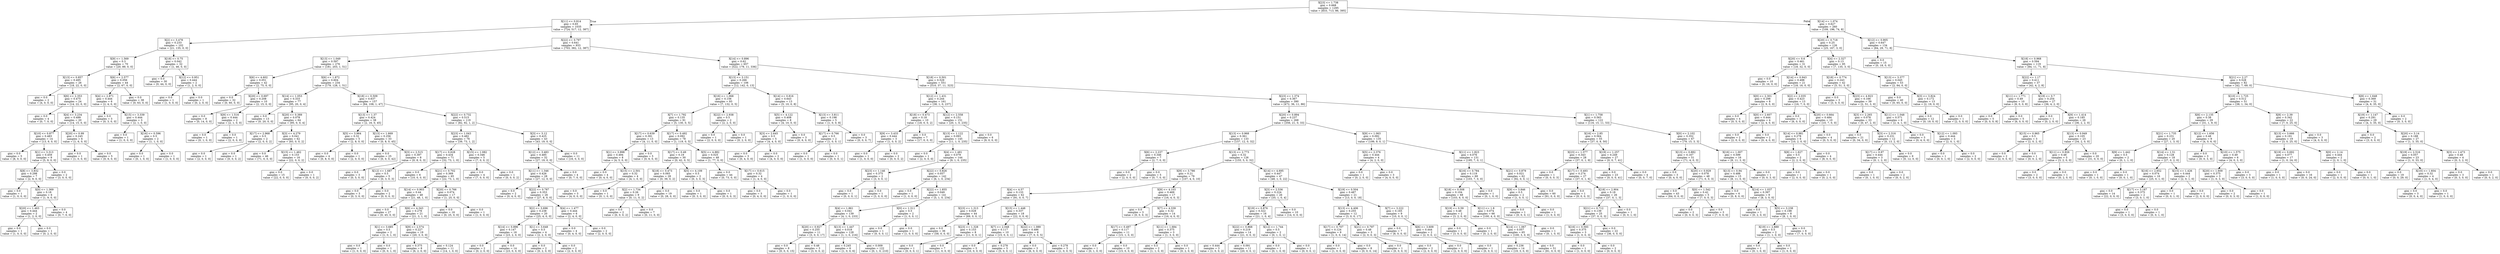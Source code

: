 digraph Tree {
node [shape=box] ;
0 [label="X[23] <= 1.738\ngini = 0.668\nsamples = 1295\nvalue = [833, 713, 86, 395]"] ;
1 [label="X[11] <= 0.914\ngini = 0.65\nsamples = 1035\nvalue = [724, 517, 12, 387]"] ;
0 -> 1 [labeldistance=2.5, labelangle=45, headlabel="True"] ;
2 [label="X[2] <= 3.478\ngini = 0.233\nsamples = 102\nvalue = [21, 135, 0, 0]"] ;
1 -> 2 ;
3 [label="X[9] <= 1.569\ngini = 0.3\nsamples = 70\nvalue = [20, 89, 0, 0]"] ;
2 -> 3 ;
4 [label="X[13] <= 0.857\ngini = 0.495\nsamples = 26\nvalue = [18, 22, 0, 0]"] ;
3 -> 4 ;
5 [label="gini = 0.0\nsamples = 2\nvalue = [4, 0, 0, 0]"] ;
4 -> 5 ;
6 [label="X[6] <= 2.353\ngini = 0.475\nsamples = 24\nvalue = [14, 22, 0, 0]"] ;
4 -> 6 ;
7 [label="gini = 0.0\nsamples = 4\nvalue = [0, 7, 0, 0]"] ;
6 -> 7 ;
8 [label="X[4] <= 3.234\ngini = 0.499\nsamples = 20\nvalue = [14, 15, 0, 0]"] ;
6 -> 8 ;
9 [label="X[10] <= 0.877\ngini = 0.483\nsamples = 14\nvalue = [13, 9, 0, 0]"] ;
8 -> 9 ;
10 [label="gini = 0.0\nsamples = 5\nvalue = [8, 0, 0, 0]"] ;
9 -> 10 ;
11 [label="X[1] <= 3.313\ngini = 0.459\nsamples = 9\nvalue = [5, 9, 0, 0]"] ;
9 -> 11 ;
12 [label="X[8] <= 3.832\ngini = 0.298\nsamples = 7\nvalue = [2, 9, 0, 0]"] ;
11 -> 12 ;
13 [label="gini = 0.0\nsamples = 1\nvalue = [1, 0, 0, 0]"] ;
12 -> 13 ;
14 [label="X[0] <= 1.369\ngini = 0.18\nsamples = 6\nvalue = [1, 9, 0, 0]"] ;
12 -> 14 ;
15 [label="X[20] <= 1.463\ngini = 0.444\nsamples = 2\nvalue = [1, 2, 0, 0]"] ;
14 -> 15 ;
16 [label="gini = 0.0\nsamples = 1\nvalue = [1, 0, 0, 0]"] ;
15 -> 16 ;
17 [label="gini = 0.0\nsamples = 1\nvalue = [0, 2, 0, 0]"] ;
15 -> 17 ;
18 [label="gini = 0.0\nsamples = 4\nvalue = [0, 7, 0, 0]"] ;
14 -> 18 ;
19 [label="gini = 0.0\nsamples = 2\nvalue = [3, 0, 0, 0]"] ;
11 -> 19 ;
20 [label="X[20] <= 0.99\ngini = 0.245\nsamples = 6\nvalue = [1, 6, 0, 0]"] ;
8 -> 20 ;
21 [label="gini = 0.0\nsamples = 1\nvalue = [1, 0, 0, 0]"] ;
20 -> 21 ;
22 [label="gini = 0.0\nsamples = 5\nvalue = [0, 6, 0, 0]"] ;
20 -> 22 ;
23 [label="X[6] <= 2.577\ngini = 0.056\nsamples = 44\nvalue = [2, 67, 0, 0]"] ;
3 -> 23 ;
24 [label="X[4] <= 2.871\ngini = 0.444\nsamples = 6\nvalue = [2, 4, 0, 0]"] ;
23 -> 24 ;
25 [label="gini = 0.0\nsamples = 3\nvalue = [0, 3, 0, 0]"] ;
24 -> 25 ;
26 [label="X[15] <= 3.339\ngini = 0.444\nsamples = 3\nvalue = [2, 1, 0, 0]"] ;
24 -> 26 ;
27 [label="gini = 0.0\nsamples = 1\nvalue = [1, 0, 0, 0]"] ;
26 -> 27 ;
28 [label="X[16] <= 0.596\ngini = 0.5\nsamples = 2\nvalue = [1, 1, 0, 0]"] ;
26 -> 28 ;
29 [label="gini = 0.0\nsamples = 1\nvalue = [0, 1, 0, 0]"] ;
28 -> 29 ;
30 [label="gini = 0.0\nsamples = 1\nvalue = [1, 0, 0, 0]"] ;
28 -> 30 ;
31 [label="gini = 0.0\nsamples = 38\nvalue = [0, 63, 0, 0]"] ;
23 -> 31 ;
32 [label="X[18] <= 0.75\ngini = 0.042\nsamples = 32\nvalue = [1, 46, 0, 0]"] ;
2 -> 32 ;
33 [label="gini = 0.0\nsamples = 30\nvalue = [0, 44, 0, 0]"] ;
32 -> 33 ;
34 [label="X[12] <= 0.951\ngini = 0.444\nsamples = 2\nvalue = [1, 2, 0, 0]"] ;
32 -> 34 ;
35 [label="gini = 0.0\nsamples = 1\nvalue = [1, 0, 0, 0]"] ;
34 -> 35 ;
36 [label="gini = 0.0\nsamples = 1\nvalue = [0, 2, 0, 0]"] ;
34 -> 36 ;
37 [label="X[22] <= 0.797\ngini = 0.641\nsamples = 933\nvalue = [703, 382, 12, 387]"] ;
1 -> 37 ;
38 [label="X[13] <= 1.049\ngini = 0.597\nsamples = 276\nvalue = [181, 203, 1, 51]"] ;
37 -> 38 ;
39 [label="X[6] <= 4.602\ngini = 0.051\nsamples = 42\nvalue = [2, 75, 0, 0]"] ;
38 -> 39 ;
40 [label="gini = 0.0\nsamples = 32\nvalue = [0, 60, 0, 0]"] ;
39 -> 40 ;
41 [label="X[20] <= 0.697\ngini = 0.208\nsamples = 10\nvalue = [2, 15, 0, 0]"] ;
39 -> 41 ;
42 [label="gini = 0.0\nsamples = 8\nvalue = [0, 14, 0, 0]"] ;
41 -> 42 ;
43 [label="X[9] <= 1.516\ngini = 0.444\nsamples = 2\nvalue = [2, 1, 0, 0]"] ;
41 -> 43 ;
44 [label="gini = 0.0\nsamples = 1\nvalue = [0, 1, 0, 0]"] ;
43 -> 44 ;
45 [label="gini = 0.0\nsamples = 1\nvalue = [2, 0, 0, 0]"] ;
43 -> 45 ;
46 [label="X[6] <= 1.872\ngini = 0.604\nsamples = 234\nvalue = [179, 128, 1, 51]"] ;
38 -> 46 ;
47 [label="X[14] <= 1.053\ngini = 0.333\nsamples = 77\nvalue = [95, 20, 0, 4]"] ;
46 -> 47 ;
48 [label="gini = 0.0\nsamples = 13\nvalue = [0, 20, 0, 0]"] ;
47 -> 48 ;
49 [label="X[20] <= 0.389\ngini = 0.078\nsamples = 64\nvalue = [95, 0, 0, 4]"] ;
47 -> 49 ;
50 [label="X[17] <= 2.968\ngini = 0.5\nsamples = 2\nvalue = [2, 0, 0, 2]"] ;
49 -> 50 ;
51 [label="gini = 0.0\nsamples = 1\nvalue = [2, 0, 0, 0]"] ;
50 -> 51 ;
52 [label="gini = 0.0\nsamples = 1\nvalue = [0, 0, 0, 2]"] ;
50 -> 52 ;
53 [label="X[3] <= 4.279\ngini = 0.041\nsamples = 62\nvalue = [93, 0, 0, 2]"] ;
49 -> 53 ;
54 [label="gini = 0.0\nsamples = 46\nvalue = [71, 0, 0, 0]"] ;
53 -> 54 ;
55 [label="X[15] <= 1.462\ngini = 0.153\nsamples = 16\nvalue = [22, 0, 0, 2]"] ;
53 -> 55 ;
56 [label="gini = 0.0\nsamples = 15\nvalue = [22, 0, 0, 0]"] ;
55 -> 56 ;
57 [label="gini = 0.0\nsamples = 1\nvalue = [0, 0, 0, 2]"] ;
55 -> 57 ;
58 [label="X[18] <= 0.509\ngini = 0.637\nsamples = 157\nvalue = [84, 108, 1, 47]"] ;
46 -> 58 ;
59 [label="X[13] <= 1.37\ngini = 0.424\nsamples = 38\nvalue = [2, 16, 0, 45]"] ;
58 -> 59 ;
60 [label="X[5] <= 3.964\ngini = 0.32\nsamples = 5\nvalue = [2, 8, 0, 0]"] ;
59 -> 60 ;
61 [label="gini = 0.0\nsamples = 4\nvalue = [0, 8, 0, 0]"] ;
60 -> 61 ;
62 [label="gini = 0.0\nsamples = 1\nvalue = [2, 0, 0, 0]"] ;
60 -> 62 ;
63 [label="X[13] <= 1.669\ngini = 0.256\nsamples = 33\nvalue = [0, 8, 0, 45]"] ;
59 -> 63 ;
64 [label="gini = 0.0\nsamples = 25\nvalue = [0, 0, 0, 42]"] ;
63 -> 64 ;
65 [label="X[3] <= 2.515\ngini = 0.397\nsamples = 8\nvalue = [0, 8, 0, 3]"] ;
63 -> 65 ;
66 [label="gini = 0.0\nsamples = 3\nvalue = [0, 5, 0, 0]"] ;
65 -> 66 ;
67 [label="X[12] <= 1.687\ngini = 0.5\nsamples = 5\nvalue = [0, 3, 0, 3]"] ;
65 -> 67 ;
68 [label="gini = 0.0\nsamples = 3\nvalue = [0, 3, 0, 0]"] ;
67 -> 68 ;
69 [label="gini = 0.0\nsamples = 2\nvalue = [0, 0, 0, 3]"] ;
67 -> 69 ;
70 [label="X[22] <= 0.732\ngini = 0.515\nsamples = 119\nvalue = [82, 92, 1, 2]"] ;
58 -> 70 ;
71 [label="X[23] <= 1.043\ngini = 0.482\nsamples = 76\nvalue = [39, 73, 1, 2]"] ;
70 -> 71 ;
72 [label="X[17] <= 0.628\ngini = 0.434\nsamples = 71\nvalue = [32, 73, 1, 0]"] ;
71 -> 72 ;
73 [label="gini = 0.0\nsamples = 6\nvalue = [10, 0, 0, 0]"] ;
72 -> 73 ;
74 [label="X[21] <= 0.702\ngini = 0.369\nsamples = 65\nvalue = [22, 73, 1, 0]"] ;
72 -> 74 ;
75 [label="X[14] <= 0.903\ngini = 0.44\nsamples = 48\nvalue = [21, 48, 1, 0]"] ;
74 -> 75 ;
76 [label="gini = 0.0\nsamples = 27\nvalue = [0, 45, 0, 0]"] ;
75 -> 76 ;
77 [label="X[6] <= 4.343\ngini = 0.278\nsamples = 21\nvalue = [21, 3, 1, 0]"] ;
75 -> 77 ;
78 [label="X[1] <= 3.685\ngini = 0.5\nsamples = 2\nvalue = [1, 0, 1, 0]"] ;
77 -> 78 ;
79 [label="gini = 0.0\nsamples = 1\nvalue = [1, 0, 0, 0]"] ;
78 -> 79 ;
80 [label="gini = 0.0\nsamples = 1\nvalue = [0, 0, 1, 0]"] ;
78 -> 80 ;
81 [label="X[9] <= 2.574\ngini = 0.227\nsamples = 19\nvalue = [20, 3, 0, 0]"] ;
77 -> 81 ;
82 [label="gini = 0.375\nsamples = 8\nvalue = [6, 2, 0, 0]"] ;
81 -> 82 ;
83 [label="gini = 0.124\nsamples = 11\nvalue = [14, 1, 0, 0]"] ;
81 -> 83 ;
84 [label="X[20] <= 0.766\ngini = 0.074\nsamples = 17\nvalue = [1, 25, 0, 0]"] ;
74 -> 84 ;
85 [label="gini = 0.0\nsamples = 16\nvalue = [0, 25, 0, 0]"] ;
84 -> 85 ;
86 [label="gini = 0.0\nsamples = 1\nvalue = [1, 0, 0, 0]"] ;
84 -> 86 ;
87 [label="X[15] <= 1.082\ngini = 0.346\nsamples = 5\nvalue = [7, 0, 0, 2]"] ;
71 -> 87 ;
88 [label="gini = 0.0\nsamples = 4\nvalue = [7, 0, 0, 0]"] ;
87 -> 88 ;
89 [label="gini = 0.0\nsamples = 1\nvalue = [0, 0, 0, 2]"] ;
87 -> 89 ;
90 [label="X[3] <= 3.12\ngini = 0.425\nsamples = 43\nvalue = [43, 19, 0, 0]"] ;
70 -> 90 ;
91 [label="X[12] <= 3.483\ngini = 0.485\nsamples = 32\nvalue = [27, 19, 0, 0]"] ;
90 -> 91 ;
92 [label="X[11] <= 1.346\ngini = 0.426\nsamples = 28\nvalue = [27, 12, 0, 0]"] ;
91 -> 92 ;
93 [label="gini = 0.0\nsamples = 2\nvalue = [0, 4, 0, 0]"] ;
92 -> 93 ;
94 [label="X[22] <= 0.787\ngini = 0.353\nsamples = 26\nvalue = [27, 8, 0, 0]"] ;
92 -> 94 ;
95 [label="X[2] <= 3.696\ngini = 0.238\nsamples = 20\nvalue = [25, 4, 0, 0]"] ;
94 -> 95 ;
96 [label="X[14] <= 0.896\ngini = 0.147\nsamples = 16\nvalue = [23, 2, 0, 0]"] ;
95 -> 96 ;
97 [label="gini = 0.0\nsamples = 2\nvalue = [0, 2, 0, 0]"] ;
96 -> 97 ;
98 [label="gini = 0.0\nsamples = 14\nvalue = [23, 0, 0, 0]"] ;
96 -> 98 ;
99 [label="X[1] <= 3.648\ngini = 0.5\nsamples = 4\nvalue = [2, 2, 0, 0]"] ;
95 -> 99 ;
100 [label="gini = 0.0\nsamples = 2\nvalue = [0, 2, 0, 0]"] ;
99 -> 100 ;
101 [label="gini = 0.0\nsamples = 2\nvalue = [2, 0, 0, 0]"] ;
99 -> 101 ;
102 [label="X[4] <= 1.477\ngini = 0.444\nsamples = 6\nvalue = [2, 4, 0, 0]"] ;
94 -> 102 ;
103 [label="gini = 0.0\nsamples = 4\nvalue = [0, 4, 0, 0]"] ;
102 -> 103 ;
104 [label="gini = 0.0\nsamples = 2\nvalue = [2, 0, 0, 0]"] ;
102 -> 104 ;
105 [label="gini = 0.0\nsamples = 4\nvalue = [0, 7, 0, 0]"] ;
91 -> 105 ;
106 [label="gini = 0.0\nsamples = 11\nvalue = [16, 0, 0, 0]"] ;
90 -> 106 ;
107 [label="X[14] <= 0.896\ngini = 0.62\nsamples = 657\nvalue = [522, 179, 11, 336]"] ;
37 -> 107 ;
108 [label="X[13] <= 3.151\ngini = 0.266\nsamples = 106\nvalue = [12, 142, 0, 13]"] ;
107 -> 108 ;
109 [label="X[16] <= 1.068\ngini = 0.156\nsamples = 93\nvalue = [7, 132, 0, 5]"] ;
108 -> 109 ;
110 [label="X[7] <= 1.792\ngini = 0.135\nsamples = 91\nvalue = [5, 130, 0, 5]"] ;
109 -> 110 ;
111 [label="X[17] <= 0.639\ngini = 0.391\nsamples = 13\nvalue = [4, 11, 0, 0]"] ;
110 -> 111 ;
112 [label="X[1] <= 3.998\ngini = 0.494\nsamples = 8\nvalue = [4, 5, 0, 0]"] ;
111 -> 112 ;
113 [label="gini = 0.0\nsamples = 4\nvalue = [0, 4, 0, 0]"] ;
112 -> 113 ;
114 [label="X[15] <= 2.501\ngini = 0.32\nsamples = 4\nvalue = [4, 1, 0, 0]"] ;
112 -> 114 ;
115 [label="gini = 0.0\nsamples = 3\nvalue = [4, 0, 0, 0]"] ;
114 -> 115 ;
116 [label="gini = 0.0\nsamples = 1\nvalue = [0, 1, 0, 0]"] ;
114 -> 116 ;
117 [label="gini = 0.0\nsamples = 5\nvalue = [0, 6, 0, 0]"] ;
111 -> 117 ;
118 [label="X[17] <= 0.492\ngini = 0.092\nsamples = 78\nvalue = [1, 119, 0, 5]"] ;
110 -> 118 ;
119 [label="X[17] <= 0.49\ngini = 0.19\nsamples = 30\nvalue = [0, 42, 0, 5]"] ;
118 -> 119 ;
120 [label="X[18] <= 0.473\ngini = 0.093\nsamples = 28\nvalue = [0, 39, 0, 2]"] ;
119 -> 120 ;
121 [label="X[2] <= 1.734\ngini = 0.26\nsamples = 9\nvalue = [0, 11, 0, 2]"] ;
120 -> 121 ;
122 [label="gini = 0.0\nsamples = 2\nvalue = [0, 0, 0, 2]"] ;
121 -> 122 ;
123 [label="gini = 0.0\nsamples = 7\nvalue = [0, 11, 0, 0]"] ;
121 -> 123 ;
124 [label="gini = 0.0\nsamples = 19\nvalue = [0, 28, 0, 0]"] ;
120 -> 124 ;
125 [label="X[5] <= 4.109\ngini = 0.5\nsamples = 2\nvalue = [0, 3, 0, 3]"] ;
119 -> 125 ;
126 [label="gini = 0.0\nsamples = 1\nvalue = [0, 3, 0, 0]"] ;
125 -> 126 ;
127 [label="gini = 0.0\nsamples = 1\nvalue = [0, 0, 0, 3]"] ;
125 -> 127 ;
128 [label="X[5] <= 4.882\ngini = 0.025\nsamples = 48\nvalue = [1, 77, 0, 0]"] ;
118 -> 128 ;
129 [label="gini = 0.0\nsamples = 44\nvalue = [0, 73, 0, 0]"] ;
128 -> 129 ;
130 [label="X[17] <= 0.615\ngini = 0.32\nsamples = 4\nvalue = [1, 4, 0, 0]"] ;
128 -> 130 ;
131 [label="gini = 0.0\nsamples = 3\nvalue = [0, 4, 0, 0]"] ;
130 -> 131 ;
132 [label="gini = 0.0\nsamples = 1\nvalue = [1, 0, 0, 0]"] ;
130 -> 132 ;
133 [label="X[22] <= 2.938\ngini = 0.5\nsamples = 2\nvalue = [2, 2, 0, 0]"] ;
109 -> 133 ;
134 [label="gini = 0.0\nsamples = 1\nvalue = [2, 0, 0, 0]"] ;
133 -> 134 ;
135 [label="gini = 0.0\nsamples = 1\nvalue = [0, 2, 0, 0]"] ;
133 -> 135 ;
136 [label="X[14] <= 0.816\ngini = 0.643\nsamples = 13\nvalue = [5, 10, 0, 8]"] ;
108 -> 136 ;
137 [label="X[5] <= 4.122\ngini = 0.408\nsamples = 8\nvalue = [4, 10, 0, 0]"] ;
136 -> 137 ;
138 [label="X[3] <= 2.645\ngini = 0.5\nsamples = 5\nvalue = [4, 4, 0, 0]"] ;
137 -> 138 ;
139 [label="gini = 0.0\nsamples = 3\nvalue = [0, 4, 0, 0]"] ;
138 -> 139 ;
140 [label="gini = 0.0\nsamples = 2\nvalue = [4, 0, 0, 0]"] ;
138 -> 140 ;
141 [label="gini = 0.0\nsamples = 3\nvalue = [0, 6, 0, 0]"] ;
137 -> 141 ;
142 [label="X[13] <= 3.811\ngini = 0.198\nsamples = 5\nvalue = [1, 0, 0, 8]"] ;
136 -> 142 ;
143 [label="X[17] <= 0.766\ngini = 0.5\nsamples = 2\nvalue = [1, 0, 0, 1]"] ;
142 -> 143 ;
144 [label="gini = 0.0\nsamples = 1\nvalue = [1, 0, 0, 0]"] ;
143 -> 144 ;
145 [label="gini = 0.0\nsamples = 1\nvalue = [0, 0, 0, 1]"] ;
143 -> 145 ;
146 [label="gini = 0.0\nsamples = 3\nvalue = [0, 0, 0, 7]"] ;
142 -> 146 ;
147 [label="X[18] <= 0.501\ngini = 0.529\nsamples = 551\nvalue = [510, 37, 11, 323]"] ;
107 -> 147 ;
148 [label="X[12] <= 1.431\ngini = 0.244\nsamples = 161\nvalue = [38, 1, 0, 237]"] ;
147 -> 148 ;
149 [label="X[18] <= 0.473\ngini = 0.18\nsamples = 10\nvalue = [18, 0, 0, 2]"] ;
148 -> 149 ;
150 [label="X[9] <= 3.433\ngini = 0.444\nsamples = 3\nvalue = [1, 0, 0, 2]"] ;
149 -> 150 ;
151 [label="gini = 0.0\nsamples = 1\nvalue = [1, 0, 0, 0]"] ;
150 -> 151 ;
152 [label="gini = 0.0\nsamples = 2\nvalue = [0, 0, 0, 2]"] ;
150 -> 152 ;
153 [label="gini = 0.0\nsamples = 7\nvalue = [17, 0, 0, 0]"] ;
149 -> 153 ;
154 [label="X[12] <= 2.558\ngini = 0.151\nsamples = 151\nvalue = [20, 1, 0, 235]"] ;
148 -> 154 ;
155 [label="X[13] <= 1.122\ngini = 0.093\nsamples = 145\nvalue = [11, 1, 0, 235]"] ;
154 -> 155 ;
156 [label="gini = 0.0\nsamples = 1\nvalue = [2, 0, 0, 0]"] ;
155 -> 156 ;
157 [label="X[4] <= 1.481\ngini = 0.079\nsamples = 144\nvalue = [9, 1, 0, 235]"] ;
155 -> 157 ;
158 [label="X[23] <= 1.146\ngini = 0.375\nsamples = 2\nvalue = [3, 0, 0, 1]"] ;
157 -> 158 ;
159 [label="gini = 0.0\nsamples = 1\nvalue = [0, 0, 0, 1]"] ;
158 -> 159 ;
160 [label="gini = 0.0\nsamples = 1\nvalue = [3, 0, 0, 0]"] ;
158 -> 160 ;
161 [label="X[22] <= 0.826\ngini = 0.057\nsamples = 142\nvalue = [6, 1, 0, 234]"] ;
157 -> 161 ;
162 [label="gini = 0.0\nsamples = 1\nvalue = [1, 0, 0, 0]"] ;
161 -> 162 ;
163 [label="X[22] <= 1.855\ngini = 0.049\nsamples = 141\nvalue = [5, 1, 0, 234]"] ;
161 -> 163 ;
164 [label="X[4] <= 1.861\ngini = 0.041\nsamples = 139\nvalue = [4, 1, 0, 233]"] ;
163 -> 164 ;
165 [label="X[20] <= 0.927\ngini = 0.255\nsamples = 11\nvalue = [3, 0, 0, 17]"] ;
164 -> 165 ;
166 [label="gini = 0.0\nsamples = 8\nvalue = [0, 0, 0, 15]"] ;
165 -> 166 ;
167 [label="gini = 0.48\nsamples = 3\nvalue = [3, 0, 0, 2]"] ;
165 -> 167 ;
168 [label="X[13] <= 1.447\ngini = 0.018\nsamples = 128\nvalue = [1, 1, 0, 216]"] ;
164 -> 168 ;
169 [label="gini = 0.245\nsamples = 6\nvalue = [1, 0, 0, 6]"] ;
168 -> 169 ;
170 [label="gini = 0.009\nsamples = 122\nvalue = [0, 1, 0, 210]"] ;
168 -> 170 ;
171 [label="X[0] <= 1.311\ngini = 0.5\nsamples = 2\nvalue = [1, 0, 0, 1]"] ;
163 -> 171 ;
172 [label="gini = 0.0\nsamples = 1\nvalue = [0, 0, 0, 1]"] ;
171 -> 172 ;
173 [label="gini = 0.0\nsamples = 1\nvalue = [1, 0, 0, 0]"] ;
171 -> 173 ;
174 [label="gini = 0.0\nsamples = 6\nvalue = [9, 0, 0, 0]"] ;
154 -> 174 ;
175 [label="X[23] <= 1.374\ngini = 0.367\nsamples = 390\nvalue = [472, 36, 11, 86]"] ;
147 -> 175 ;
176 [label="X[20] <= 0.894\ngini = 0.237\nsamples = 268\nvalue = [356, 21, 0, 33]"] ;
175 -> 176 ;
177 [label="X[13] <= 0.968\ngini = 0.361\nsamples = 133\nvalue = [157, 12, 0, 32]"] ;
176 -> 177 ;
178 [label="X[6] <= 2.237\ngini = 0.346\nsamples = 7\nvalue = [2, 7, 0, 0]"] ;
177 -> 178 ;
179 [label="gini = 0.0\nsamples = 2\nvalue = [2, 0, 0, 0]"] ;
178 -> 179 ;
180 [label="gini = 0.0\nsamples = 5\nvalue = [0, 7, 0, 0]"] ;
178 -> 180 ;
181 [label="X[13] <= 2.773\ngini = 0.32\nsamples = 126\nvalue = [155, 5, 0, 32]"] ;
177 -> 181 ;
182 [label="X[9] <= 3.786\ngini = 0.21\nsamples = 79\nvalue = [107, 4, 0, 10]"] ;
181 -> 182 ;
183 [label="X[4] <= 4.57\ngini = 0.133\nsamples = 62\nvalue = [91, 0, 0, 7]"] ;
182 -> 183 ;
184 [label="X[23] <= 1.313\ngini = 0.028\nsamples = 44\nvalue = [69, 0, 0, 1]"] ;
183 -> 184 ;
185 [label="gini = 0.0\nsamples = 36\nvalue = [58, 0, 0, 0]"] ;
184 -> 185 ;
186 [label="X[23] <= 1.328\ngini = 0.153\nsamples = 8\nvalue = [11, 0, 0, 1]"] ;
184 -> 186 ;
187 [label="gini = 0.0\nsamples = 1\nvalue = [0, 0, 0, 1]"] ;
186 -> 187 ;
188 [label="gini = 0.0\nsamples = 7\nvalue = [11, 0, 0, 0]"] ;
186 -> 188 ;
189 [label="X[15] <= 1.448\ngini = 0.337\nsamples = 18\nvalue = [22, 0, 0, 6]"] ;
183 -> 189 ;
190 [label="X[7] <= 2.048\ngini = 0.117\nsamples = 10\nvalue = [15, 0, 0, 1]"] ;
189 -> 190 ;
191 [label="gini = 0.0\nsamples = 5\nvalue = [10, 0, 0, 0]"] ;
190 -> 191 ;
192 [label="gini = 0.278\nsamples = 5\nvalue = [5, 0, 0, 1]"] ;
190 -> 192 ;
193 [label="X[22] <= 1.089\ngini = 0.486\nsamples = 8\nvalue = [7, 0, 0, 5]"] ;
189 -> 193 ;
194 [label="gini = 0.0\nsamples = 3\nvalue = [6, 0, 0, 0]"] ;
193 -> 194 ;
195 [label="gini = 0.278\nsamples = 5\nvalue = [1, 0, 0, 5]"] ;
193 -> 195 ;
196 [label="X[9] <= 4.103\ngini = 0.469\nsamples = 17\nvalue = [16, 4, 0, 3]"] ;
182 -> 196 ;
197 [label="gini = 0.0\nsamples = 3\nvalue = [0, 0, 0, 3]"] ;
196 -> 197 ;
198 [label="X[7] <= 4.339\ngini = 0.32\nsamples = 14\nvalue = [16, 4, 0, 0]"] ;
196 -> 198 ;
199 [label="X[17] <= 0.497\ngini = 0.117\nsamples = 11\nvalue = [15, 1, 0, 0]"] ;
198 -> 199 ;
200 [label="gini = 0.0\nsamples = 1\nvalue = [0, 1, 0, 0]"] ;
199 -> 200 ;
201 [label="gini = 0.0\nsamples = 10\nvalue = [15, 0, 0, 0]"] ;
199 -> 201 ;
202 [label="X[11] <= 1.684\ngini = 0.375\nsamples = 3\nvalue = [1, 3, 0, 0]"] ;
198 -> 202 ;
203 [label="gini = 0.5\nsamples = 2\nvalue = [1, 1, 0, 0]"] ;
202 -> 203 ;
204 [label="gini = 0.0\nsamples = 1\nvalue = [0, 2, 0, 0]"] ;
202 -> 204 ;
205 [label="X[14] <= 4.695\ngini = 0.447\nsamples = 47\nvalue = [48, 1, 0, 22]"] ;
181 -> 205 ;
206 [label="X[3] <= 2.536\ngini = 0.224\nsamples = 26\nvalue = [35, 1, 0, 4]"] ;
205 -> 206 ;
207 [label="X[19] <= 0.876\ngini = 0.322\nsamples = 16\nvalue = [21, 1, 0, 4]"] ;
206 -> 207 ;
208 [label="X[22] <= 0.868\ngini = 0.219\nsamples = 14\nvalue = [21, 0, 0, 3]"] ;
207 -> 208 ;
209 [label="gini = 0.444\nsamples = 3\nvalue = [1, 0, 0, 2]"] ;
208 -> 209 ;
210 [label="gini = 0.091\nsamples = 11\nvalue = [20, 0, 0, 1]"] ;
208 -> 210 ;
211 [label="X[12] <= 1.744\ngini = 0.5\nsamples = 2\nvalue = [0, 1, 0, 1]"] ;
207 -> 211 ;
212 [label="gini = 0.0\nsamples = 1\nvalue = [0, 1, 0, 0]"] ;
211 -> 212 ;
213 [label="gini = 0.0\nsamples = 1\nvalue = [0, 0, 0, 1]"] ;
211 -> 213 ;
214 [label="gini = 0.0\nsamples = 10\nvalue = [14, 0, 0, 0]"] ;
206 -> 214 ;
215 [label="X[19] <= 0.504\ngini = 0.487\nsamples = 21\nvalue = [13, 0, 0, 18]"] ;
205 -> 215 ;
216 [label="X[13] <= 4.406\ngini = 0.255\nsamples = 12\nvalue = [3, 0, 0, 17]"] ;
215 -> 216 ;
217 [label="X[17] <= 0.707\ngini = 0.124\nsamples = 9\nvalue = [1, 0, 0, 14]"] ;
216 -> 217 ;
218 [label="gini = 0.0\nsamples = 1\nvalue = [1, 0, 0, 0]"] ;
217 -> 218 ;
219 [label="gini = 0.0\nsamples = 8\nvalue = [0, 0, 0, 14]"] ;
217 -> 219 ;
220 [label="X[21] <= 0.797\ngini = 0.48\nsamples = 3\nvalue = [2, 0, 0, 3]"] ;
216 -> 220 ;
221 [label="gini = 0.0\nsamples = 1\nvalue = [0, 0, 0, 3]"] ;
220 -> 221 ;
222 [label="gini = 0.0\nsamples = 2\nvalue = [2, 0, 0, 0]"] ;
220 -> 222 ;
223 [label="X[7] <= 3.222\ngini = 0.165\nsamples = 9\nvalue = [10, 0, 0, 1]"] ;
215 -> 223 ;
224 [label="gini = 0.0\nsamples = 7\nvalue = [8, 0, 0, 0]"] ;
223 -> 224 ;
225 [label="X[6] <= 3.609\ngini = 0.444\nsamples = 2\nvalue = [2, 0, 0, 1]"] ;
223 -> 225 ;
226 [label="gini = 0.0\nsamples = 1\nvalue = [2, 0, 0, 0]"] ;
225 -> 226 ;
227 [label="gini = 0.0\nsamples = 1\nvalue = [0, 0, 0, 1]"] ;
225 -> 227 ;
228 [label="X[9] <= 1.063\ngini = 0.092\nsamples = 135\nvalue = [199, 9, 0, 1]"] ;
176 -> 228 ;
229 [label="X[5] <= 2.376\ngini = 0.444\nsamples = 4\nvalue = [4, 2, 0, 0]"] ;
228 -> 229 ;
230 [label="gini = 0.0\nsamples = 1\nvalue = [0, 2, 0, 0]"] ;
229 -> 230 ;
231 [label="gini = 0.0\nsamples = 3\nvalue = [4, 0, 0, 0]"] ;
229 -> 231 ;
232 [label="X[11] <= 1.823\ngini = 0.076\nsamples = 131\nvalue = [195, 7, 0, 1]"] ;
228 -> 232 ;
233 [label="X[16] <= 0.784\ngini = 0.119\nsamples = 69\nvalue = [103, 7, 0, 0]"] ;
232 -> 233 ;
234 [label="X[18] <= 0.508\ngini = 0.104\nsamples = 68\nvalue = [103, 6, 0, 0]"] ;
233 -> 234 ;
235 [label="X[19] <= 0.59\ngini = 0.48\nsamples = 2\nvalue = [3, 2, 0, 0]"] ;
234 -> 235 ;
236 [label="gini = 0.0\nsamples = 1\nvalue = [3, 0, 0, 0]"] ;
235 -> 236 ;
237 [label="gini = 0.0\nsamples = 1\nvalue = [0, 2, 0, 0]"] ;
235 -> 237 ;
238 [label="X[11] <= 1.8\ngini = 0.074\nsamples = 66\nvalue = [100, 4, 0, 0]"] ;
234 -> 238 ;
239 [label="X[14] <= 1.067\ngini = 0.057\nsamples = 65\nvalue = [100, 3, 0, 0]"] ;
238 -> 239 ;
240 [label="gini = 0.236\nsamples = 14\nvalue = [19, 3, 0, 0]"] ;
239 -> 240 ;
241 [label="gini = 0.0\nsamples = 51\nvalue = [81, 0, 0, 0]"] ;
239 -> 241 ;
242 [label="gini = 0.0\nsamples = 1\nvalue = [0, 1, 0, 0]"] ;
238 -> 242 ;
243 [label="gini = 0.0\nsamples = 1\nvalue = [0, 1, 0, 0]"] ;
233 -> 243 ;
244 [label="X[21] <= 0.879\ngini = 0.021\nsamples = 62\nvalue = [92, 0, 0, 1]"] ;
232 -> 244 ;
245 [label="X[9] <= 3.846\ngini = 0.5\nsamples = 2\nvalue = [1, 0, 0, 1]"] ;
244 -> 245 ;
246 [label="gini = 0.0\nsamples = 1\nvalue = [0, 0, 0, 1]"] ;
245 -> 246 ;
247 [label="gini = 0.0\nsamples = 1\nvalue = [1, 0, 0, 0]"] ;
245 -> 247 ;
248 [label="gini = 0.0\nsamples = 60\nvalue = [91, 0, 0, 0]"] ;
244 -> 248 ;
249 [label="X[1] <= 1.758\ngini = 0.563\nsamples = 122\nvalue = [116, 15, 11, 53]"] ;
175 -> 249 ;
250 [label="X[16] <= 2.85\ngini = 0.564\nsamples = 55\nvalue = [37, 0, 8, 50]"] ;
249 -> 250 ;
251 [label="X[23] <= 1.377\ngini = 0.343\nsamples = 28\nvalue = [37, 0, 1, 9]"] ;
250 -> 251 ;
252 [label="gini = 0.0\nsamples = 1\nvalue = [0, 0, 0, 3]"] ;
251 -> 252 ;
253 [label="X[17] <= 0.493\ngini = 0.274\nsamples = 27\nvalue = [37, 0, 1, 6]"] ;
251 -> 253 ;
254 [label="gini = 0.0\nsamples = 1\nvalue = [0, 0, 0, 3]"] ;
253 -> 254 ;
255 [label="X[18] <= 2.904\ngini = 0.18\nsamples = 26\nvalue = [37, 0, 1, 3]"] ;
253 -> 255 ;
256 [label="X[21] <= 0.712\ngini = 0.139\nsamples = 25\nvalue = [37, 0, 0, 3]"] ;
255 -> 256 ;
257 [label="X[16] <= 0.593\ngini = 0.375\nsamples = 3\nvalue = [1, 0, 0, 3]"] ;
256 -> 257 ;
258 [label="gini = 0.0\nsamples = 1\nvalue = [1, 0, 0, 0]"] ;
257 -> 258 ;
259 [label="gini = 0.0\nsamples = 2\nvalue = [0, 0, 0, 3]"] ;
257 -> 259 ;
260 [label="gini = 0.0\nsamples = 22\nvalue = [36, 0, 0, 0]"] ;
256 -> 260 ;
261 [label="gini = 0.0\nsamples = 1\nvalue = [0, 0, 1, 0]"] ;
255 -> 261 ;
262 [label="X[19] <= 1.257\ngini = 0.249\nsamples = 27\nvalue = [0, 0, 7, 41]"] ;
250 -> 262 ;
263 [label="gini = 0.0\nsamples = 23\nvalue = [0, 0, 0, 41]"] ;
262 -> 263 ;
264 [label="gini = 0.0\nsamples = 4\nvalue = [0, 0, 7, 0]"] ;
262 -> 264 ;
265 [label="X[0] <= 2.102\ngini = 0.352\nsamples = 67\nvalue = [79, 15, 3, 3]"] ;
249 -> 265 ;
266 [label="X[13] <= 0.882\ngini = 0.167\nsamples = 51\nvalue = [71, 4, 0, 3]"] ;
265 -> 266 ;
267 [label="gini = 0.0\nsamples = 3\nvalue = [0, 4, 0, 0]"] ;
266 -> 267 ;
268 [label="X[20] <= 0.929\ngini = 0.078\nsamples = 48\nvalue = [71, 0, 0, 3]"] ;
266 -> 268 ;
269 [label="gini = 0.0\nsamples = 43\nvalue = [64, 0, 0, 0]"] ;
268 -> 269 ;
270 [label="X[0] <= 1.542\ngini = 0.42\nsamples = 5\nvalue = [7, 0, 0, 3]"] ;
268 -> 270 ;
271 [label="gini = 0.0\nsamples = 2\nvalue = [0, 0, 0, 3]"] ;
270 -> 271 ;
272 [label="gini = 0.0\nsamples = 3\nvalue = [7, 0, 0, 0]"] ;
270 -> 272 ;
273 [label="X[16] <= 1.007\ngini = 0.599\nsamples = 16\nvalue = [8, 11, 3, 0]"] ;
265 -> 273 ;
274 [label="X[13] <= 0.94\ngini = 0.488\nsamples = 15\nvalue = [8, 11, 0, 0]"] ;
273 -> 274 ;
275 [label="gini = 0.0\nsamples = 6\nvalue = [0, 8, 0, 0]"] ;
274 -> 275 ;
276 [label="X[14] <= 1.037\ngini = 0.397\nsamples = 9\nvalue = [8, 3, 0, 0]"] ;
274 -> 276 ;
277 [label="gini = 0.0\nsamples = 1\nvalue = [0, 2, 0, 0]"] ;
276 -> 277 ;
278 [label="X[5] <= 3.238\ngini = 0.198\nsamples = 8\nvalue = [8, 1, 0, 0]"] ;
276 -> 278 ;
279 [label="X[19] <= 2.889\ngini = 0.5\nsamples = 2\nvalue = [1, 1, 0, 0]"] ;
278 -> 279 ;
280 [label="gini = 0.0\nsamples = 1\nvalue = [0, 1, 0, 0]"] ;
279 -> 280 ;
281 [label="gini = 0.0\nsamples = 1\nvalue = [1, 0, 0, 0]"] ;
279 -> 281 ;
282 [label="gini = 0.0\nsamples = 6\nvalue = [7, 0, 0, 0]"] ;
278 -> 282 ;
283 [label="gini = 0.0\nsamples = 1\nvalue = [0, 0, 3, 0]"] ;
273 -> 283 ;
284 [label="X[14] <= 1.074\ngini = 0.627\nsamples = 260\nvalue = [109, 196, 74, 8]"] ;
0 -> 284 [labeldistance=2.5, labelangle=-45, headlabel="False"] ;
285 [label="X[20] <= 0.718\ngini = 0.25\nsamples = 126\nvalue = [25, 167, 3, 0]"] ;
284 -> 285 ;
286 [label="X[20] <= 0.6\ngini = 0.461\nsamples = 31\nvalue = [18, 32, 0, 0]"] ;
285 -> 286 ;
287 [label="gini = 0.0\nsamples = 10\nvalue = [0, 16, 0, 0]"] ;
286 -> 287 ;
288 [label="X[14] <= 0.943\ngini = 0.498\nsamples = 21\nvalue = [18, 16, 0, 0]"] ;
286 -> 288 ;
289 [label="X[0] <= 2.301\ngini = 0.298\nsamples = 8\nvalue = [2, 9, 0, 0]"] ;
288 -> 289 ;
290 [label="gini = 0.0\nsamples = 4\nvalue = [0, 5, 0, 0]"] ;
289 -> 290 ;
291 [label="X[0] <= 2.607\ngini = 0.444\nsamples = 4\nvalue = [2, 4, 0, 0]"] ;
289 -> 291 ;
292 [label="gini = 0.0\nsamples = 2\nvalue = [2, 0, 0, 0]"] ;
291 -> 292 ;
293 [label="gini = 0.0\nsamples = 2\nvalue = [0, 4, 0, 0]"] ;
291 -> 293 ;
294 [label="X[2] <= 2.035\ngini = 0.423\nsamples = 13\nvalue = [16, 7, 0, 0]"] ;
288 -> 294 ;
295 [label="gini = 0.0\nsamples = 3\nvalue = [6, 0, 0, 0]"] ;
294 -> 295 ;
296 [label="X[20] <= 0.664\ngini = 0.484\nsamples = 10\nvalue = [10, 7, 0, 0]"] ;
294 -> 296 ;
297 [label="X[14] <= 0.981\ngini = 0.278\nsamples = 6\nvalue = [10, 2, 0, 0]"] ;
296 -> 297 ;
298 [label="X[8] <= 1.627\ngini = 0.5\nsamples = 2\nvalue = [2, 2, 0, 0]"] ;
297 -> 298 ;
299 [label="gini = 0.0\nsamples = 1\nvalue = [2, 0, 0, 0]"] ;
298 -> 299 ;
300 [label="gini = 0.0\nsamples = 1\nvalue = [0, 2, 0, 0]"] ;
298 -> 300 ;
301 [label="gini = 0.0\nsamples = 4\nvalue = [8, 0, 0, 0]"] ;
297 -> 301 ;
302 [label="gini = 0.0\nsamples = 4\nvalue = [0, 5, 0, 0]"] ;
296 -> 302 ;
303 [label="X[4] <= 2.327\ngini = 0.13\nsamples = 95\nvalue = [7, 135, 3, 0]"] ;
285 -> 303 ;
304 [label="X[18] <= 0.774\ngini = 0.243\nsamples = 42\nvalue = [5, 51, 3, 0]"] ;
303 -> 304 ;
305 [label="gini = 0.0\nsamples = 3\nvalue = [3, 0, 0, 0]"] ;
304 -> 305 ;
306 [label="X[23] <= 4.923\ngini = 0.166\nsamples = 39\nvalue = [2, 51, 3, 0]"] ;
304 -> 306 ;
307 [label="X[3] <= 2.265\ngini = 0.078\nsamples = 33\nvalue = [0, 47, 2, 0]"] ;
306 -> 307 ;
308 [label="gini = 0.0\nsamples = 21\nvalue = [0, 34, 0, 0]"] ;
307 -> 308 ;
309 [label="X[3] <= 2.316\ngini = 0.231\nsamples = 12\nvalue = [0, 13, 2, 0]"] ;
307 -> 309 ;
310 [label="X[17] <= 0.97\ngini = 0.444\nsamples = 3\nvalue = [0, 1, 2, 0]"] ;
309 -> 310 ;
311 [label="gini = 0.0\nsamples = 1\nvalue = [0, 1, 0, 0]"] ;
310 -> 311 ;
312 [label="gini = 0.0\nsamples = 2\nvalue = [0, 0, 2, 0]"] ;
310 -> 312 ;
313 [label="gini = 0.0\nsamples = 9\nvalue = [0, 12, 0, 0]"] ;
309 -> 313 ;
314 [label="X[11] <= 1.048\ngini = 0.571\nsamples = 6\nvalue = [2, 4, 1, 0]"] ;
306 -> 314 ;
315 [label="gini = 0.0\nsamples = 3\nvalue = [0, 4, 0, 0]"] ;
314 -> 315 ;
316 [label="X[12] <= 1.093\ngini = 0.444\nsamples = 3\nvalue = [2, 0, 1, 0]"] ;
314 -> 316 ;
317 [label="gini = 0.0\nsamples = 1\nvalue = [0, 0, 1, 0]"] ;
316 -> 317 ;
318 [label="gini = 0.0\nsamples = 2\nvalue = [2, 0, 0, 0]"] ;
316 -> 318 ;
319 [label="X[13] <= 3.377\ngini = 0.045\nsamples = 53\nvalue = [2, 84, 0, 0]"] ;
303 -> 319 ;
320 [label="gini = 0.0\nsamples = 40\nvalue = [0, 65, 0, 0]"] ;
319 -> 320 ;
321 [label="X[3] <= 3.824\ngini = 0.172\nsamples = 13\nvalue = [2, 19, 0, 0]"] ;
319 -> 321 ;
322 [label="gini = 0.0\nsamples = 12\nvalue = [0, 19, 0, 0]"] ;
321 -> 322 ;
323 [label="gini = 0.0\nsamples = 1\nvalue = [2, 0, 0, 0]"] ;
321 -> 323 ;
324 [label="X[12] <= 0.905\ngini = 0.647\nsamples = 134\nvalue = [84, 29, 71, 8]"] ;
284 -> 324 ;
325 [label="gini = 0.0\nsamples = 15\nvalue = [0, 18, 0, 0]"] ;
324 -> 325 ;
326 [label="X[18] <= 0.968\ngini = 0.594\nsamples = 119\nvalue = [84, 11, 71, 8]"] ;
324 -> 326 ;
327 [label="X[22] <= 1.17\ngini = 0.411\nsamples = 37\nvalue = [42, 4, 2, 8]"] ;
326 -> 327 ;
328 [label="X[11] <= 1.771\ngini = 0.49\nsamples = 10\nvalue = [6, 0, 0, 8]"] ;
327 -> 328 ;
329 [label="gini = 0.0\nsamples = 5\nvalue = [0, 0, 0, 8]"] ;
328 -> 329 ;
330 [label="gini = 0.0\nsamples = 5\nvalue = [6, 0, 0, 0]"] ;
328 -> 330 ;
331 [label="X[19] <= 0.7\ngini = 0.254\nsamples = 27\nvalue = [36, 4, 2, 0]"] ;
327 -> 331 ;
332 [label="gini = 0.0\nsamples = 1\nvalue = [0, 2, 0, 0]"] ;
331 -> 332 ;
333 [label="X[9] <= 1.414\ngini = 0.185\nsamples = 26\nvalue = [36, 2, 2, 0]"] ;
331 -> 333 ;
334 [label="X[15] <= 0.965\ngini = 0.5\nsamples = 3\nvalue = [2, 0, 2, 0]"] ;
333 -> 334 ;
335 [label="gini = 0.0\nsamples = 2\nvalue = [2, 0, 0, 0]"] ;
334 -> 335 ;
336 [label="gini = 0.0\nsamples = 1\nvalue = [0, 0, 2, 0]"] ;
334 -> 336 ;
337 [label="X[13] <= 0.949\ngini = 0.105\nsamples = 23\nvalue = [34, 2, 0, 0]"] ;
333 -> 337 ;
338 [label="X[11] <= 0.926\ngini = 0.48\nsamples = 3\nvalue = [3, 2, 0, 0]"] ;
337 -> 338 ;
339 [label="gini = 0.0\nsamples = 2\nvalue = [3, 0, 0, 0]"] ;
338 -> 339 ;
340 [label="gini = 0.0\nsamples = 1\nvalue = [0, 2, 0, 0]"] ;
338 -> 340 ;
341 [label="gini = 0.0\nsamples = 20\nvalue = [31, 0, 0, 0]"] ;
337 -> 341 ;
342 [label="X[21] <= 2.27\ngini = 0.528\nsamples = 82\nvalue = [42, 7, 69, 0]"] ;
326 -> 342 ;
343 [label="X[10] <= 1.725\ngini = 0.512\nsamples = 51\nvalue = [38, 1, 34, 0]"] ;
342 -> 343 ;
344 [label="X[6] <= 2.135\ngini = 0.38\nsamples = 29\nvalue = [31, 1, 9, 0]"] ;
343 -> 344 ;
345 [label="X[21] <= 1.735\ngini = 0.231\nsamples = 20\nvalue = [27, 1, 3, 0]"] ;
344 -> 345 ;
346 [label="X[9] <= 1.442\ngini = 0.5\nsamples = 2\nvalue = [0, 1, 1, 0]"] ;
345 -> 346 ;
347 [label="gini = 0.0\nsamples = 1\nvalue = [0, 1, 0, 0]"] ;
346 -> 347 ;
348 [label="gini = 0.0\nsamples = 1\nvalue = [0, 0, 1, 0]"] ;
346 -> 348 ;
349 [label="X[14] <= 1.51\ngini = 0.128\nsamples = 18\nvalue = [27, 0, 2, 0]"] ;
345 -> 349 ;
350 [label="X[16] <= 2.652\ngini = 0.074\nsamples = 16\nvalue = [25, 0, 1, 0]"] ;
349 -> 350 ;
351 [label="gini = 0.0\nsamples = 14\nvalue = [22, 0, 0, 0]"] ;
350 -> 351 ;
352 [label="X[17] <= 3.187\ngini = 0.375\nsamples = 2\nvalue = [3, 0, 1, 0]"] ;
350 -> 352 ;
353 [label="gini = 0.0\nsamples = 1\nvalue = [3, 0, 0, 0]"] ;
352 -> 353 ;
354 [label="gini = 0.0\nsamples = 1\nvalue = [0, 0, 1, 0]"] ;
352 -> 354 ;
355 [label="X[15] <= 1.426\ngini = 0.444\nsamples = 2\nvalue = [2, 0, 1, 0]"] ;
349 -> 355 ;
356 [label="gini = 0.0\nsamples = 1\nvalue = [0, 0, 1, 0]"] ;
355 -> 356 ;
357 [label="gini = 0.0\nsamples = 1\nvalue = [2, 0, 0, 0]"] ;
355 -> 357 ;
358 [label="X[12] <= 1.656\ngini = 0.48\nsamples = 9\nvalue = [4, 0, 6, 0]"] ;
344 -> 358 ;
359 [label="gini = 0.0\nsamples = 3\nvalue = [0, 0, 3, 0]"] ;
358 -> 359 ;
360 [label="X[10] <= 1.575\ngini = 0.49\nsamples = 6\nvalue = [4, 0, 3, 0]"] ;
358 -> 360 ;
361 [label="X[20] <= 1.609\ngini = 0.375\nsamples = 3\nvalue = [1, 0, 3, 0]"] ;
360 -> 361 ;
362 [label="gini = 0.0\nsamples = 2\nvalue = [0, 0, 3, 0]"] ;
361 -> 362 ;
363 [label="gini = 0.0\nsamples = 1\nvalue = [1, 0, 0, 0]"] ;
361 -> 363 ;
364 [label="gini = 0.0\nsamples = 3\nvalue = [3, 0, 0, 0]"] ;
360 -> 364 ;
365 [label="X[8] <= 2.39\ngini = 0.342\nsamples = 22\nvalue = [7, 0, 25, 0]"] ;
343 -> 365 ;
366 [label="X[13] <= 3.666\ngini = 0.191\nsamples = 19\nvalue = [3, 0, 25, 0]"] ;
365 -> 366 ;
367 [label="X[19] <= 0.692\ngini = 0.077\nsamples = 17\nvalue = [1, 0, 24, 0]"] ;
366 -> 367 ;
368 [label="gini = 0.0\nsamples = 1\nvalue = [1, 0, 0, 0]"] ;
367 -> 368 ;
369 [label="gini = 0.0\nsamples = 16\nvalue = [0, 0, 24, 0]"] ;
367 -> 369 ;
370 [label="X[0] <= 2.14\ngini = 0.444\nsamples = 2\nvalue = [2, 0, 1, 0]"] ;
366 -> 370 ;
371 [label="gini = 0.0\nsamples = 1\nvalue = [2, 0, 0, 0]"] ;
370 -> 371 ;
372 [label="gini = 0.0\nsamples = 1\nvalue = [0, 0, 1, 0]"] ;
370 -> 372 ;
373 [label="gini = 0.0\nsamples = 3\nvalue = [4, 0, 0, 0]"] ;
365 -> 373 ;
374 [label="X[8] <= 1.648\ngini = 0.369\nsamples = 31\nvalue = [4, 6, 35, 0]"] ;
342 -> 374 ;
375 [label="X[19] <= 1.147\ngini = 0.291\nsamples = 29\nvalue = [4, 3, 35, 0]"] ;
374 -> 375 ;
376 [label="gini = 0.0\nsamples = 2\nvalue = [3, 0, 0, 0]"] ;
375 -> 376 ;
377 [label="X[20] <= 3.14\ngini = 0.188\nsamples = 27\nvalue = [1, 3, 35, 0]"] ;
375 -> 377 ;
378 [label="X[19] <= 2.516\ngini = 0.057\nsamples = 23\nvalue = [1, 0, 33, 0]"] ;
377 -> 378 ;
379 [label="gini = 0.0\nsamples = 19\nvalue = [0, 0, 29, 0]"] ;
378 -> 379 ;
380 [label="X[10] <= 1.604\ngini = 0.32\nsamples = 4\nvalue = [1, 0, 4, 0]"] ;
378 -> 380 ;
381 [label="gini = 0.0\nsamples = 3\nvalue = [0, 0, 4, 0]"] ;
380 -> 381 ;
382 [label="gini = 0.0\nsamples = 1\nvalue = [1, 0, 0, 0]"] ;
380 -> 382 ;
383 [label="X[3] <= 1.473\ngini = 0.48\nsamples = 4\nvalue = [0, 3, 2, 0]"] ;
377 -> 383 ;
384 [label="gini = 0.0\nsamples = 3\nvalue = [0, 3, 0, 0]"] ;
383 -> 384 ;
385 [label="gini = 0.0\nsamples = 1\nvalue = [0, 0, 2, 0]"] ;
383 -> 385 ;
386 [label="gini = 0.0\nsamples = 2\nvalue = [0, 3, 0, 0]"] ;
374 -> 386 ;
}